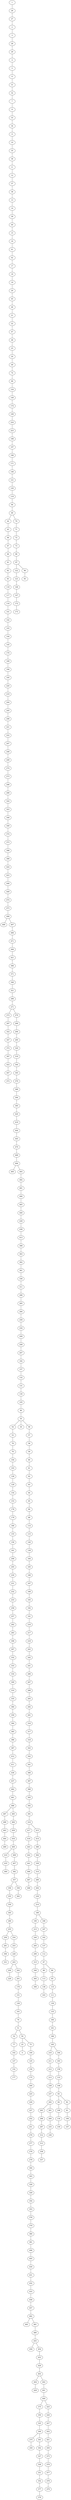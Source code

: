 graph{
   124 -- 149;
   210 -- 211;
   475 -- 476;
   149 -- 174;
   375 -- 350;
   367 -- 368;
   362 -- 361;
   211 -- 212;
   476 -- 477;
   174 -- 199;
   185 -- 184;
   368 -- 393;
   361 -- 336;
   212 -- 213;
   477 -- 478;
   393 -- 392;
   336 -- 311;
   213 -- 238;
   478 -- 479;
   44 -- 43;
   43 -- 68;
   392 -- 391;
   311 -- 286;
   171 -- 146;
   350 -- 325;
   238 -- 237;
   69 -- 70;
   192 -- 191;
   68 -- 67;
   391 -- 416;
   286 -- 285;
   325 -- 300;
   237 -- 262;
   67 -- 66;
   416 -- 417;
   285 -- 284;
   300 -- 275;
   262 -- 263;
   69 -- 44;
   196 -- 171;
   66 -- 91;
   417 -- 418;
   284 -- 259;
   275 -- 250;
   263 -- 288;
   94 -- 69;
   91 -- 92;
   300 -- 301;
   259 -- 234;
   418 -- 443;
   416 -- 415;
   288 -- 287;
   197 -- 196;
   262 -- 261;
   92 -- 93;
   301 -- 302;
   443 -- 442;
   234 -- 209;
   287 -- 312;
   70 -- 71;
   119 -- 94;
   93 -- 118;
   302 -- 327;
   209 -- 208;
   442 -- 441;
   312 -- 313;
   184 -- 183;
   118 -- 117;
   327 -- 326;
   441 -- 466;
   198 -- 197;
   208 -- 207;
   191 -- 216;
   313 -- 338;
   117 -- 116;
   326 -- 351;
   466 -- 467;
   120 -- 119;
   207 -- 182;
   223 -- 198;
   338 -- 337;
   116 -- 141;
   351 -- 352;
   467 -- 468;
   182 -- 157;
   261 -- 260;
   415 -- 414;
   121 -- 120;
   141 -- 142;
   352 -- 377;
   260 -- 235;
   157 -- 132;
   414 -- 389;
   71 -- 72;
   224 -- 223;
   142 -- 143;
   377 -- 376;
   132 -- 131;
   235 -- 236;
   389 -- 364;
   216 -- 217;
   183 -- 158;
   146 -- 121;
   143 -- 144;
   131 -- 130;
   364 -- 339;
   199 -- 224;
   217 -- 218;
   158 -- 133;
   144 -- 145;
   65 -- 90;
   145 -- 170;
   356 -- 355;
   170 -- 169;
   355 -- 330;
   72 -- 73;
   169 -- 194;
   330 -- 305;
   194 -- 195;
   305 -- 280;
   195 -- 220;
   280 -- 255;
   90 -- 89;
   220 -- 219;
   255 -- 256;
   219 -- 244;
   256 -- 281;
   73 -- 98;
   244 -- 245;
   281 -- 306;
   255 -- 254;
   245 -- 246;
   306 -- 331;
   246 -- 221;
   254 -- 253;
   221 -- 222;
   253 -- 228;
   222 -- 247;
   228 -- 203;
   98 -- 97;
   247 -- 248;
   203 -- 204;
   248 -- 249;
   204 -- 229;
   203 -- 202;
   249 -- 274;
   89 -- 114;
   202 -- 201;
   274 -- 273;
   201 -- 176;
   498 -- 499;
   339 -- 314;
   150 -- 175;
   498 -- 497;
   314 -- 289;
   175 -- 200;
   497 -- 496;
   289 -- 264;
   200 -- 225;
   140 -- 139;
   496 -- 471;
   264 -- 239;
   225 -- 226;
   471 -- 446;
   239 -- 214;
   226 -- 227;
   147 -- 172;
   446 -- 421;
   214 -- 189;
   227 -- 252;
   421 -- 396;
   189 -- 190;
   252 -- 251;
   396 -- 371;
   190 -- 215;
   251 -- 276;
   139 -- 164;
   371 -- 346;
   215 -- 240;
   276 -- 277;
   189 -- 188;
   346 -- 321;
   240 -- 265;
   277 -- 278;
   172 -- 173;
   321 -- 296;
   265 -- 290;
   278 -- 279;
   296 -- 271;
   290 -- 315;
   279 -- 304;
   271 -- 272;
   315 -- 340;
   304 -- 303;
   164 -- 165;
   272 -- 297;
   340 -- 365;
   303 -- 328;
   188 -- 187;
   297 -- 322;
   365 -- 390;
   271 -- 270;
   328 -- 329;
   15 -- 16;
   322 -- 347;
   329 -- 354;
   187 -- 162;
   347 -- 372;
   354 -- 353;
   162 -- 137;
   168 -- 193;
   155 -- 156;
   455 -- 456;
   133 -- 108;
   444 -- 445;
   20 -- 45;
   156 -- 181;
   455 -- 454;
   46 -- 21;
   108 -- 83;
   445 -- 470;
   181 -- 206;
   454 -- 453;
   57 -- 58;
   83 -- 84;
   470 -- 469;
   206 -- 205;
   453 -- 428;
   45 -- 46;
   84 -- 109;
   469 -- 494;
   205 -- 230;
   428 -- 403;
   109 -- 134;
   494 -- 495;
   83 -- 82;
   230 -- 231;
   403 -- 404;
   494 -- 493;
   134 -- 159;
   26 -- 27;
   231 -- 232;
   404 -- 429;
   493 -- 492;
   82 -- 81;
   403 -- 402;
   232 -- 233;
   193 -- 192;
   492 -- 491;
   58 -- 59;
   81 -- 106;
   402 -- 401;
   233 -- 258;
   491 -- 490;
   106 -- 107;
   401 -- 400;
   21 -- 22;
   258 -- 257;
   490 -- 465;
   400 -- 425;
   257 -- 282;
   465 -- 440;
   425 -- 426;
   282 -- 283;
   440 -- 439;
   426 -- 427;
   283 -- 308;
   400 -- 375;
   439 -- 438;
   59 -- 60;
   427 -- 452;
   308 -- 307;
   438 -- 413;
   452 -- 451;
   307 -- 332;
   413 -- 388;
   451 -- 450;
   332 -- 333;
   388 -- 363;
   450 -- 475;
   333 -- 334;
   363 -- 362;
   273 -- 298;
   97 -- 122;
   298 -- 299;
   299 -- 324;
   324 -- 323;
   323 -- 348;
   47 -- 48;
   348 -- 349;
   122 -- 123;
   349 -- 374;
   374 -- 373;
   373 -- 398;
   23 -- 24;
   398 -- 399;
   99 -- 124;
   399 -- 424;
   123 -- 148;
   74 -- 99;
   424 -- 423;
   48 -- 23;
   423 -- 448;
   97 -- 96;
   448 -- 449;
   449 -- 474;
   49 -- 74;
   474 -- 473;
   22 -- 47;
   148 -- 147;
   24 -- 49;
   473 -- 498;
   130 -- 105;
   218 -- 243;
   487 -- 488;
   137 -- 112;
   176 -- 151;
   6 -- 31;
   105 -- 80;
   243 -- 242;
   488 -- 463;
   112 -- 87;
   151 -- 126;
   10 -- 35;
   80 -- 55;
   486 -- 485;
   5 -- 6;
   242 -- 241;
   463 -- 464;
   87 -- 88;
   126 -- 101;
   55 -- 54;
   114 -- 115;
   241 -- 266;
   464 -- 489;
   88 -- 113;
   101 -- 76;
   9 -- 10;
   54 -- 53;
   266 -- 267;
   485 -- 484;
   113 -- 138;
   76 -- 51;
   53 -- 78;
   87 -- 86;
   4 -- 5;
   34 -- 9;
   55 -- 30;
   267 -- 268;
   484 -- 459;
   138 -- 163;
   51 -- 52;
   78 -- 79;
   29 -- 4;
   268 -- 293;
   459 -- 434;
   52 -- 77;
   86 -- 85;
   79 -- 104;
   293 -- 292;
   434 -- 409;
   77 -- 102;
   85 -- 110;
   104 -- 103;
   64 -- 65;
   51 -- 50;
   292 -- 291;
   409 -- 410;
   33 -- 34;
   102 -- 127;
   110 -- 111;
   103 -- 128;
   28 -- 29;
   55 -- 56;
   291 -- 316;
   410 -- 435;
   127 -- 152;
   111 -- 136;
   128 -- 129;
   8 -- 33;
   316 -- 317;
   3 -- 28;
   435 -- 460;
   152 -- 177;
   136 -- 135;
   129 -- 154;
   409 -- 408;
   317 -- 318;
   50 -- 25;
   135 -- 160;
   154 -- 153;
   408 -- 407;
   318 -- 343;
   25 -- 0;
   160 -- 161;
   7 -- 8;
   153 -- 178;
   407 -- 382;
   50 -- 75;
   2 -- 3;
   343 -- 342;
   161 -- 186;
   178 -- 179;
   382 -- 357;
   75 -- 100;
   56 -- 57;
   342 -- 341;
   32 -- 7;
   115 -- 140;
   27 -- 2;
   186 -- 185;
   179 -- 180;
   357 -- 358;
   100 -- 125;
   341 -- 366;
   185 -- 210;
   180 -- 155;
   358 -- 383;
   125 -- 150;
   31 -- 32;
   366 -- 367;
   357 -- 356;
   353 -- 378;
   165 -- 166;
   378 -- 379;
   379 -- 380;
   380 -- 381;
   381 -- 406;
   406 -- 405;
   166 -- 167;
   405 -- 430;
   430 -- 431;
   431 -- 432;
   432 -- 433;
   433 -- 458;
   167 -- 168;
   458 -- 457;
   457 -- 482;
   482 -- 483;
   482 -- 481;
   481 -- 480;
   480 -- 455;
   372 -- 397;
   334 -- 309;
   19 -- 20;
   60 -- 61;
   397 -- 422;
   14 -- 39;
   309 -- 310;
   422 -- 447;
   310 -- 335;
   17 -- 18;
   447 -- 472;
   335 -- 360;
   270 -- 269;
   41 -- 42;
   35 -- 36;
   96 -- 95;
   360 -- 359;
   269 -- 294;
   359 -- 384;
   16 -- 41;
   294 -- 295;
   61 -- 62;
   384 -- 385;
   295 -- 320;
   40 -- 15;
   385 -- 386;
   320 -- 319;
   42 -- 17;
   386 -- 387;
   319 -- 344;
   13 -- 14;
   387 -- 412;
   39 -- 40;
   344 -- 345;
   412 -- 411;
   345 -- 370;
   18 -- 19;
   62 -- 63;
   38 -- 13;
   411 -- 436;
   370 -- 369;
   1 -- 26;
   37 -- 38;
   436 -- 437;
   369 -- 394;
   12 -- 37;
   437 -- 462;
   394 -- 395;
   462 -- 461;
   11 -- 12;
   395 -- 420;
   36 -- 11;
   461 -- 486;
   420 -- 419;
   63 -- 64;
   486 -- 487;
   419 -- 444;
}
